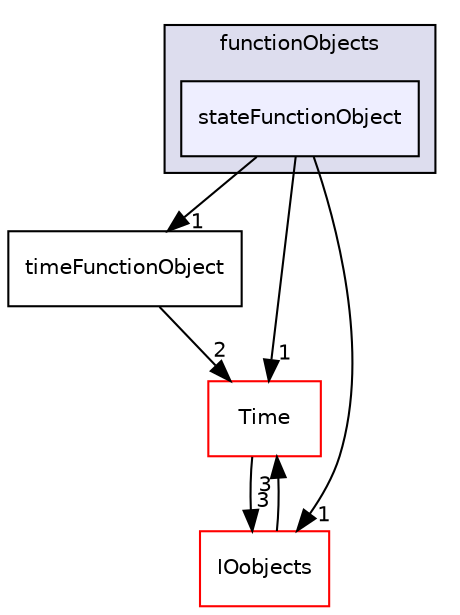 digraph "src/OpenFOAM/db/functionObjects/stateFunctionObject" {
  bgcolor=transparent;
  compound=true
  node [ fontsize="10", fontname="Helvetica"];
  edge [ labelfontsize="10", labelfontname="Helvetica"];
  subgraph clusterdir_b1391b8691e21d3cff54e51a698f3c2b {
    graph [ bgcolor="#ddddee", pencolor="black", label="functionObjects" fontname="Helvetica", fontsize="10", URL="dir_b1391b8691e21d3cff54e51a698f3c2b.html"]
  dir_b92674affa4fa2dbd45d83e14204b18d [shape=box, label="stateFunctionObject", style="filled", fillcolor="#eeeeff", pencolor="black", URL="dir_b92674affa4fa2dbd45d83e14204b18d.html"];
  }
  dir_d3ec34e305ac3b9a206e877f8beb48bc [shape=box label="timeFunctionObject" URL="dir_d3ec34e305ac3b9a206e877f8beb48bc.html"];
  dir_ec5b63092fb55ef516ddf05b3841c89d [shape=box label="Time" color="red" URL="dir_ec5b63092fb55ef516ddf05b3841c89d.html"];
  dir_cc10b28373a5cdb85fcb1ececb22619b [shape=box label="IOobjects" color="red" URL="dir_cc10b28373a5cdb85fcb1ececb22619b.html"];
  dir_d3ec34e305ac3b9a206e877f8beb48bc->dir_ec5b63092fb55ef516ddf05b3841c89d [headlabel="2", labeldistance=1.5 headhref="dir_002250_002285.html"];
  dir_ec5b63092fb55ef516ddf05b3841c89d->dir_cc10b28373a5cdb85fcb1ececb22619b [headlabel="3", labeldistance=1.5 headhref="dir_002285_002254.html"];
  dir_b92674affa4fa2dbd45d83e14204b18d->dir_d3ec34e305ac3b9a206e877f8beb48bc [headlabel="1", labeldistance=1.5 headhref="dir_002248_002250.html"];
  dir_b92674affa4fa2dbd45d83e14204b18d->dir_ec5b63092fb55ef516ddf05b3841c89d [headlabel="1", labeldistance=1.5 headhref="dir_002248_002285.html"];
  dir_b92674affa4fa2dbd45d83e14204b18d->dir_cc10b28373a5cdb85fcb1ececb22619b [headlabel="1", labeldistance=1.5 headhref="dir_002248_002254.html"];
  dir_cc10b28373a5cdb85fcb1ececb22619b->dir_ec5b63092fb55ef516ddf05b3841c89d [headlabel="3", labeldistance=1.5 headhref="dir_002254_002285.html"];
}
